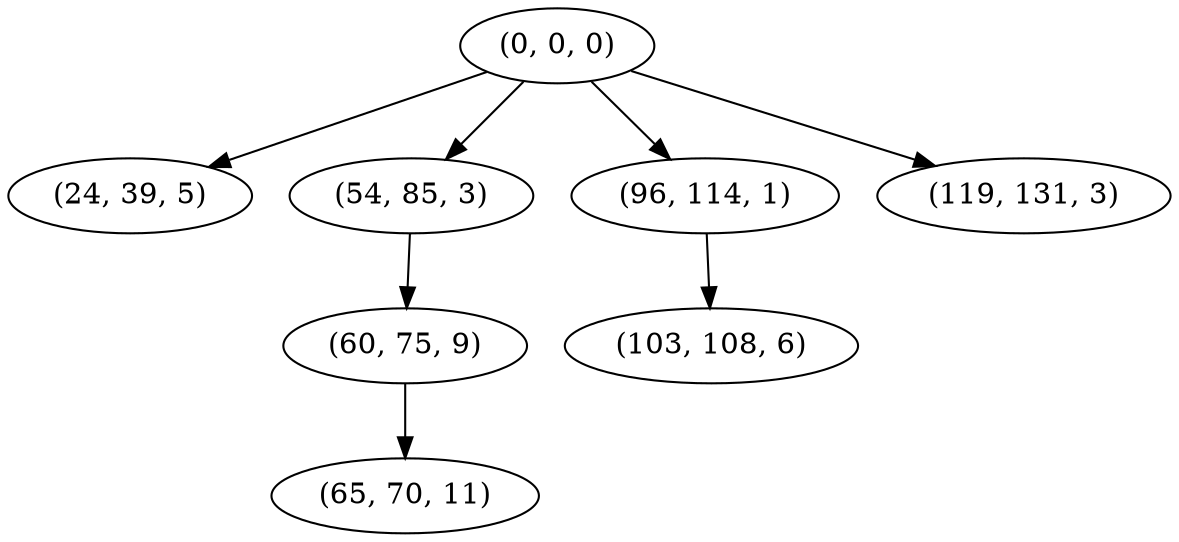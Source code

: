 digraph tree {
    "(0, 0, 0)";
    "(24, 39, 5)";
    "(54, 85, 3)";
    "(60, 75, 9)";
    "(65, 70, 11)";
    "(96, 114, 1)";
    "(103, 108, 6)";
    "(119, 131, 3)";
    "(0, 0, 0)" -> "(24, 39, 5)";
    "(0, 0, 0)" -> "(54, 85, 3)";
    "(0, 0, 0)" -> "(96, 114, 1)";
    "(0, 0, 0)" -> "(119, 131, 3)";
    "(54, 85, 3)" -> "(60, 75, 9)";
    "(60, 75, 9)" -> "(65, 70, 11)";
    "(96, 114, 1)" -> "(103, 108, 6)";
}
